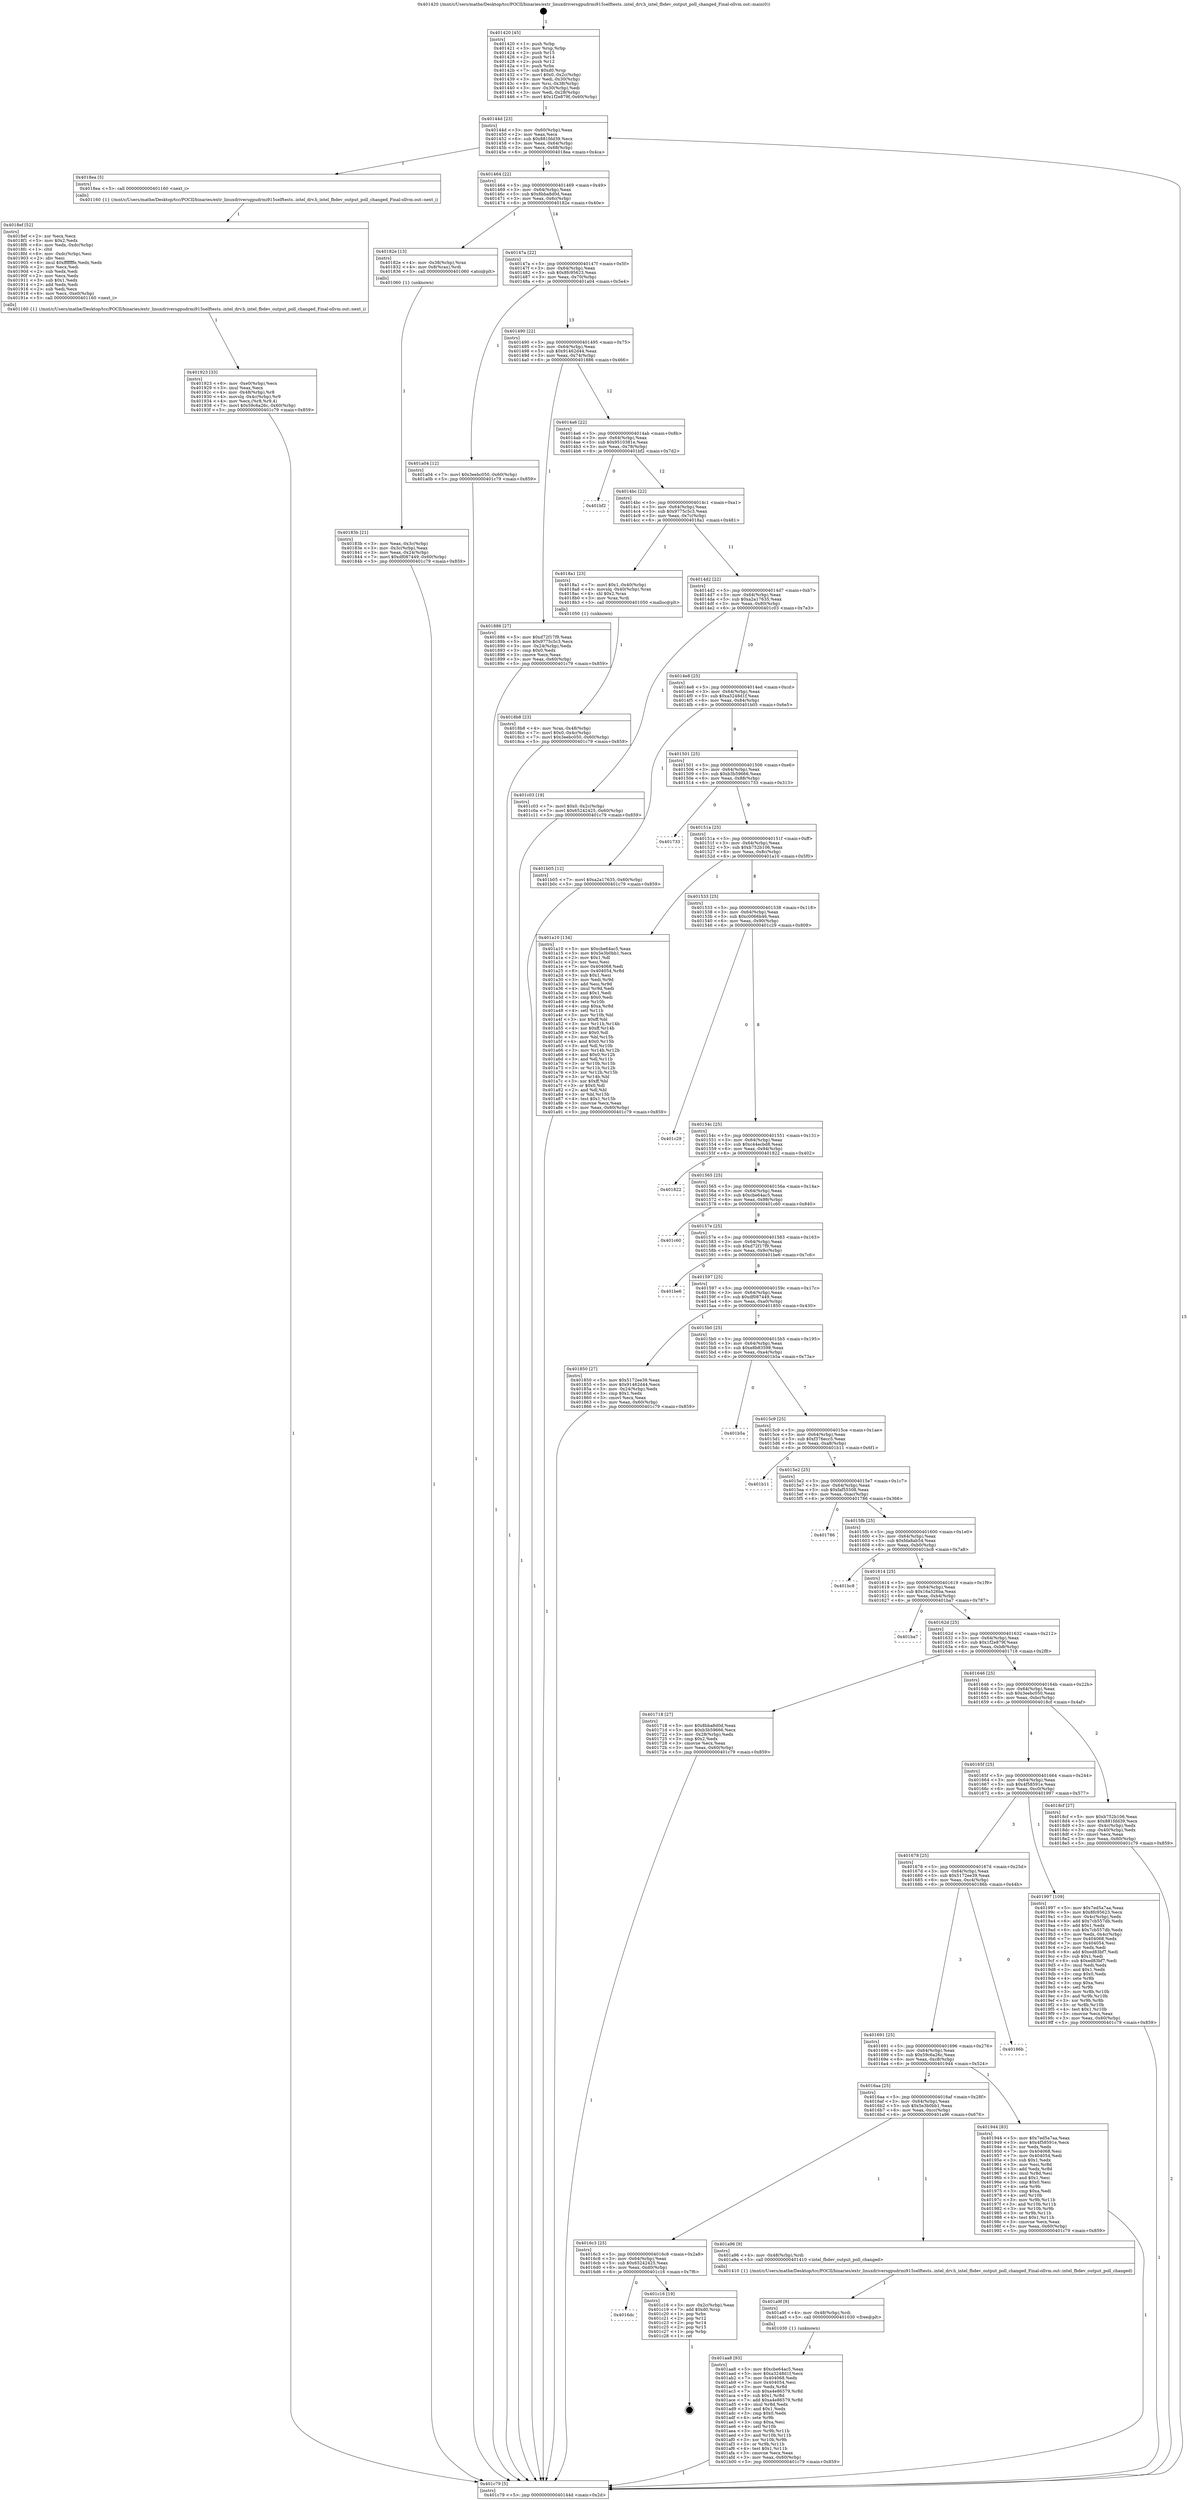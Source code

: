 digraph "0x401420" {
  label = "0x401420 (/mnt/c/Users/mathe/Desktop/tcc/POCII/binaries/extr_linuxdriversgpudrmi915selftests..intel_drv.h_intel_fbdev_output_poll_changed_Final-ollvm.out::main(0))"
  labelloc = "t"
  node[shape=record]

  Entry [label="",width=0.3,height=0.3,shape=circle,fillcolor=black,style=filled]
  "0x40144d" [label="{
     0x40144d [23]\l
     | [instrs]\l
     &nbsp;&nbsp;0x40144d \<+3\>: mov -0x60(%rbp),%eax\l
     &nbsp;&nbsp;0x401450 \<+2\>: mov %eax,%ecx\l
     &nbsp;&nbsp;0x401452 \<+6\>: sub $0x881fdd39,%ecx\l
     &nbsp;&nbsp;0x401458 \<+3\>: mov %eax,-0x64(%rbp)\l
     &nbsp;&nbsp;0x40145b \<+3\>: mov %ecx,-0x68(%rbp)\l
     &nbsp;&nbsp;0x40145e \<+6\>: je 00000000004018ea \<main+0x4ca\>\l
  }"]
  "0x4018ea" [label="{
     0x4018ea [5]\l
     | [instrs]\l
     &nbsp;&nbsp;0x4018ea \<+5\>: call 0000000000401160 \<next_i\>\l
     | [calls]\l
     &nbsp;&nbsp;0x401160 \{1\} (/mnt/c/Users/mathe/Desktop/tcc/POCII/binaries/extr_linuxdriversgpudrmi915selftests..intel_drv.h_intel_fbdev_output_poll_changed_Final-ollvm.out::next_i)\l
  }"]
  "0x401464" [label="{
     0x401464 [22]\l
     | [instrs]\l
     &nbsp;&nbsp;0x401464 \<+5\>: jmp 0000000000401469 \<main+0x49\>\l
     &nbsp;&nbsp;0x401469 \<+3\>: mov -0x64(%rbp),%eax\l
     &nbsp;&nbsp;0x40146c \<+5\>: sub $0x8bba8d0d,%eax\l
     &nbsp;&nbsp;0x401471 \<+3\>: mov %eax,-0x6c(%rbp)\l
     &nbsp;&nbsp;0x401474 \<+6\>: je 000000000040182e \<main+0x40e\>\l
  }"]
  Exit [label="",width=0.3,height=0.3,shape=circle,fillcolor=black,style=filled,peripheries=2]
  "0x40182e" [label="{
     0x40182e [13]\l
     | [instrs]\l
     &nbsp;&nbsp;0x40182e \<+4\>: mov -0x38(%rbp),%rax\l
     &nbsp;&nbsp;0x401832 \<+4\>: mov 0x8(%rax),%rdi\l
     &nbsp;&nbsp;0x401836 \<+5\>: call 0000000000401060 \<atoi@plt\>\l
     | [calls]\l
     &nbsp;&nbsp;0x401060 \{1\} (unknown)\l
  }"]
  "0x40147a" [label="{
     0x40147a [22]\l
     | [instrs]\l
     &nbsp;&nbsp;0x40147a \<+5\>: jmp 000000000040147f \<main+0x5f\>\l
     &nbsp;&nbsp;0x40147f \<+3\>: mov -0x64(%rbp),%eax\l
     &nbsp;&nbsp;0x401482 \<+5\>: sub $0x8fc95623,%eax\l
     &nbsp;&nbsp;0x401487 \<+3\>: mov %eax,-0x70(%rbp)\l
     &nbsp;&nbsp;0x40148a \<+6\>: je 0000000000401a04 \<main+0x5e4\>\l
  }"]
  "0x4016dc" [label="{
     0x4016dc\l
  }", style=dashed]
  "0x401a04" [label="{
     0x401a04 [12]\l
     | [instrs]\l
     &nbsp;&nbsp;0x401a04 \<+7\>: movl $0x3eebc050,-0x60(%rbp)\l
     &nbsp;&nbsp;0x401a0b \<+5\>: jmp 0000000000401c79 \<main+0x859\>\l
  }"]
  "0x401490" [label="{
     0x401490 [22]\l
     | [instrs]\l
     &nbsp;&nbsp;0x401490 \<+5\>: jmp 0000000000401495 \<main+0x75\>\l
     &nbsp;&nbsp;0x401495 \<+3\>: mov -0x64(%rbp),%eax\l
     &nbsp;&nbsp;0x401498 \<+5\>: sub $0x91462d44,%eax\l
     &nbsp;&nbsp;0x40149d \<+3\>: mov %eax,-0x74(%rbp)\l
     &nbsp;&nbsp;0x4014a0 \<+6\>: je 0000000000401886 \<main+0x466\>\l
  }"]
  "0x401c16" [label="{
     0x401c16 [19]\l
     | [instrs]\l
     &nbsp;&nbsp;0x401c16 \<+3\>: mov -0x2c(%rbp),%eax\l
     &nbsp;&nbsp;0x401c19 \<+7\>: add $0xd0,%rsp\l
     &nbsp;&nbsp;0x401c20 \<+1\>: pop %rbx\l
     &nbsp;&nbsp;0x401c21 \<+2\>: pop %r12\l
     &nbsp;&nbsp;0x401c23 \<+2\>: pop %r14\l
     &nbsp;&nbsp;0x401c25 \<+2\>: pop %r15\l
     &nbsp;&nbsp;0x401c27 \<+1\>: pop %rbp\l
     &nbsp;&nbsp;0x401c28 \<+1\>: ret\l
  }"]
  "0x401886" [label="{
     0x401886 [27]\l
     | [instrs]\l
     &nbsp;&nbsp;0x401886 \<+5\>: mov $0xd72f17f9,%eax\l
     &nbsp;&nbsp;0x40188b \<+5\>: mov $0x9775c5c3,%ecx\l
     &nbsp;&nbsp;0x401890 \<+3\>: mov -0x24(%rbp),%edx\l
     &nbsp;&nbsp;0x401893 \<+3\>: cmp $0x0,%edx\l
     &nbsp;&nbsp;0x401896 \<+3\>: cmove %ecx,%eax\l
     &nbsp;&nbsp;0x401899 \<+3\>: mov %eax,-0x60(%rbp)\l
     &nbsp;&nbsp;0x40189c \<+5\>: jmp 0000000000401c79 \<main+0x859\>\l
  }"]
  "0x4014a6" [label="{
     0x4014a6 [22]\l
     | [instrs]\l
     &nbsp;&nbsp;0x4014a6 \<+5\>: jmp 00000000004014ab \<main+0x8b\>\l
     &nbsp;&nbsp;0x4014ab \<+3\>: mov -0x64(%rbp),%eax\l
     &nbsp;&nbsp;0x4014ae \<+5\>: sub $0x9510381e,%eax\l
     &nbsp;&nbsp;0x4014b3 \<+3\>: mov %eax,-0x78(%rbp)\l
     &nbsp;&nbsp;0x4014b6 \<+6\>: je 0000000000401bf2 \<main+0x7d2\>\l
  }"]
  "0x401aa8" [label="{
     0x401aa8 [93]\l
     | [instrs]\l
     &nbsp;&nbsp;0x401aa8 \<+5\>: mov $0xcbe64ac5,%eax\l
     &nbsp;&nbsp;0x401aad \<+5\>: mov $0xa3248d1f,%ecx\l
     &nbsp;&nbsp;0x401ab2 \<+7\>: mov 0x404068,%edx\l
     &nbsp;&nbsp;0x401ab9 \<+7\>: mov 0x404054,%esi\l
     &nbsp;&nbsp;0x401ac0 \<+3\>: mov %edx,%r8d\l
     &nbsp;&nbsp;0x401ac3 \<+7\>: sub $0xa4e86579,%r8d\l
     &nbsp;&nbsp;0x401aca \<+4\>: sub $0x1,%r8d\l
     &nbsp;&nbsp;0x401ace \<+7\>: add $0xa4e86579,%r8d\l
     &nbsp;&nbsp;0x401ad5 \<+4\>: imul %r8d,%edx\l
     &nbsp;&nbsp;0x401ad9 \<+3\>: and $0x1,%edx\l
     &nbsp;&nbsp;0x401adc \<+3\>: cmp $0x0,%edx\l
     &nbsp;&nbsp;0x401adf \<+4\>: sete %r9b\l
     &nbsp;&nbsp;0x401ae3 \<+3\>: cmp $0xa,%esi\l
     &nbsp;&nbsp;0x401ae6 \<+4\>: setl %r10b\l
     &nbsp;&nbsp;0x401aea \<+3\>: mov %r9b,%r11b\l
     &nbsp;&nbsp;0x401aed \<+3\>: and %r10b,%r11b\l
     &nbsp;&nbsp;0x401af0 \<+3\>: xor %r10b,%r9b\l
     &nbsp;&nbsp;0x401af3 \<+3\>: or %r9b,%r11b\l
     &nbsp;&nbsp;0x401af6 \<+4\>: test $0x1,%r11b\l
     &nbsp;&nbsp;0x401afa \<+3\>: cmovne %ecx,%eax\l
     &nbsp;&nbsp;0x401afd \<+3\>: mov %eax,-0x60(%rbp)\l
     &nbsp;&nbsp;0x401b00 \<+5\>: jmp 0000000000401c79 \<main+0x859\>\l
  }"]
  "0x401bf2" [label="{
     0x401bf2\l
  }", style=dashed]
  "0x4014bc" [label="{
     0x4014bc [22]\l
     | [instrs]\l
     &nbsp;&nbsp;0x4014bc \<+5\>: jmp 00000000004014c1 \<main+0xa1\>\l
     &nbsp;&nbsp;0x4014c1 \<+3\>: mov -0x64(%rbp),%eax\l
     &nbsp;&nbsp;0x4014c4 \<+5\>: sub $0x9775c5c3,%eax\l
     &nbsp;&nbsp;0x4014c9 \<+3\>: mov %eax,-0x7c(%rbp)\l
     &nbsp;&nbsp;0x4014cc \<+6\>: je 00000000004018a1 \<main+0x481\>\l
  }"]
  "0x401a9f" [label="{
     0x401a9f [9]\l
     | [instrs]\l
     &nbsp;&nbsp;0x401a9f \<+4\>: mov -0x48(%rbp),%rdi\l
     &nbsp;&nbsp;0x401aa3 \<+5\>: call 0000000000401030 \<free@plt\>\l
     | [calls]\l
     &nbsp;&nbsp;0x401030 \{1\} (unknown)\l
  }"]
  "0x4018a1" [label="{
     0x4018a1 [23]\l
     | [instrs]\l
     &nbsp;&nbsp;0x4018a1 \<+7\>: movl $0x1,-0x40(%rbp)\l
     &nbsp;&nbsp;0x4018a8 \<+4\>: movslq -0x40(%rbp),%rax\l
     &nbsp;&nbsp;0x4018ac \<+4\>: shl $0x2,%rax\l
     &nbsp;&nbsp;0x4018b0 \<+3\>: mov %rax,%rdi\l
     &nbsp;&nbsp;0x4018b3 \<+5\>: call 0000000000401050 \<malloc@plt\>\l
     | [calls]\l
     &nbsp;&nbsp;0x401050 \{1\} (unknown)\l
  }"]
  "0x4014d2" [label="{
     0x4014d2 [22]\l
     | [instrs]\l
     &nbsp;&nbsp;0x4014d2 \<+5\>: jmp 00000000004014d7 \<main+0xb7\>\l
     &nbsp;&nbsp;0x4014d7 \<+3\>: mov -0x64(%rbp),%eax\l
     &nbsp;&nbsp;0x4014da \<+5\>: sub $0xa2a17635,%eax\l
     &nbsp;&nbsp;0x4014df \<+3\>: mov %eax,-0x80(%rbp)\l
     &nbsp;&nbsp;0x4014e2 \<+6\>: je 0000000000401c03 \<main+0x7e3\>\l
  }"]
  "0x4016c3" [label="{
     0x4016c3 [25]\l
     | [instrs]\l
     &nbsp;&nbsp;0x4016c3 \<+5\>: jmp 00000000004016c8 \<main+0x2a8\>\l
     &nbsp;&nbsp;0x4016c8 \<+3\>: mov -0x64(%rbp),%eax\l
     &nbsp;&nbsp;0x4016cb \<+5\>: sub $0x65242425,%eax\l
     &nbsp;&nbsp;0x4016d0 \<+6\>: mov %eax,-0xd0(%rbp)\l
     &nbsp;&nbsp;0x4016d6 \<+6\>: je 0000000000401c16 \<main+0x7f6\>\l
  }"]
  "0x401c03" [label="{
     0x401c03 [19]\l
     | [instrs]\l
     &nbsp;&nbsp;0x401c03 \<+7\>: movl $0x0,-0x2c(%rbp)\l
     &nbsp;&nbsp;0x401c0a \<+7\>: movl $0x65242425,-0x60(%rbp)\l
     &nbsp;&nbsp;0x401c11 \<+5\>: jmp 0000000000401c79 \<main+0x859\>\l
  }"]
  "0x4014e8" [label="{
     0x4014e8 [25]\l
     | [instrs]\l
     &nbsp;&nbsp;0x4014e8 \<+5\>: jmp 00000000004014ed \<main+0xcd\>\l
     &nbsp;&nbsp;0x4014ed \<+3\>: mov -0x64(%rbp),%eax\l
     &nbsp;&nbsp;0x4014f0 \<+5\>: sub $0xa3248d1f,%eax\l
     &nbsp;&nbsp;0x4014f5 \<+6\>: mov %eax,-0x84(%rbp)\l
     &nbsp;&nbsp;0x4014fb \<+6\>: je 0000000000401b05 \<main+0x6e5\>\l
  }"]
  "0x401a96" [label="{
     0x401a96 [9]\l
     | [instrs]\l
     &nbsp;&nbsp;0x401a96 \<+4\>: mov -0x48(%rbp),%rdi\l
     &nbsp;&nbsp;0x401a9a \<+5\>: call 0000000000401410 \<intel_fbdev_output_poll_changed\>\l
     | [calls]\l
     &nbsp;&nbsp;0x401410 \{1\} (/mnt/c/Users/mathe/Desktop/tcc/POCII/binaries/extr_linuxdriversgpudrmi915selftests..intel_drv.h_intel_fbdev_output_poll_changed_Final-ollvm.out::intel_fbdev_output_poll_changed)\l
  }"]
  "0x401b05" [label="{
     0x401b05 [12]\l
     | [instrs]\l
     &nbsp;&nbsp;0x401b05 \<+7\>: movl $0xa2a17635,-0x60(%rbp)\l
     &nbsp;&nbsp;0x401b0c \<+5\>: jmp 0000000000401c79 \<main+0x859\>\l
  }"]
  "0x401501" [label="{
     0x401501 [25]\l
     | [instrs]\l
     &nbsp;&nbsp;0x401501 \<+5\>: jmp 0000000000401506 \<main+0xe6\>\l
     &nbsp;&nbsp;0x401506 \<+3\>: mov -0x64(%rbp),%eax\l
     &nbsp;&nbsp;0x401509 \<+5\>: sub $0xb3b59666,%eax\l
     &nbsp;&nbsp;0x40150e \<+6\>: mov %eax,-0x88(%rbp)\l
     &nbsp;&nbsp;0x401514 \<+6\>: je 0000000000401733 \<main+0x313\>\l
  }"]
  "0x4016aa" [label="{
     0x4016aa [25]\l
     | [instrs]\l
     &nbsp;&nbsp;0x4016aa \<+5\>: jmp 00000000004016af \<main+0x28f\>\l
     &nbsp;&nbsp;0x4016af \<+3\>: mov -0x64(%rbp),%eax\l
     &nbsp;&nbsp;0x4016b2 \<+5\>: sub $0x5e3b0bb1,%eax\l
     &nbsp;&nbsp;0x4016b7 \<+6\>: mov %eax,-0xcc(%rbp)\l
     &nbsp;&nbsp;0x4016bd \<+6\>: je 0000000000401a96 \<main+0x676\>\l
  }"]
  "0x401733" [label="{
     0x401733\l
  }", style=dashed]
  "0x40151a" [label="{
     0x40151a [25]\l
     | [instrs]\l
     &nbsp;&nbsp;0x40151a \<+5\>: jmp 000000000040151f \<main+0xff\>\l
     &nbsp;&nbsp;0x40151f \<+3\>: mov -0x64(%rbp),%eax\l
     &nbsp;&nbsp;0x401522 \<+5\>: sub $0xb752b106,%eax\l
     &nbsp;&nbsp;0x401527 \<+6\>: mov %eax,-0x8c(%rbp)\l
     &nbsp;&nbsp;0x40152d \<+6\>: je 0000000000401a10 \<main+0x5f0\>\l
  }"]
  "0x401944" [label="{
     0x401944 [83]\l
     | [instrs]\l
     &nbsp;&nbsp;0x401944 \<+5\>: mov $0x7ed5a7aa,%eax\l
     &nbsp;&nbsp;0x401949 \<+5\>: mov $0x4f58591e,%ecx\l
     &nbsp;&nbsp;0x40194e \<+2\>: xor %edx,%edx\l
     &nbsp;&nbsp;0x401950 \<+7\>: mov 0x404068,%esi\l
     &nbsp;&nbsp;0x401957 \<+7\>: mov 0x404054,%edi\l
     &nbsp;&nbsp;0x40195e \<+3\>: sub $0x1,%edx\l
     &nbsp;&nbsp;0x401961 \<+3\>: mov %esi,%r8d\l
     &nbsp;&nbsp;0x401964 \<+3\>: add %edx,%r8d\l
     &nbsp;&nbsp;0x401967 \<+4\>: imul %r8d,%esi\l
     &nbsp;&nbsp;0x40196b \<+3\>: and $0x1,%esi\l
     &nbsp;&nbsp;0x40196e \<+3\>: cmp $0x0,%esi\l
     &nbsp;&nbsp;0x401971 \<+4\>: sete %r9b\l
     &nbsp;&nbsp;0x401975 \<+3\>: cmp $0xa,%edi\l
     &nbsp;&nbsp;0x401978 \<+4\>: setl %r10b\l
     &nbsp;&nbsp;0x40197c \<+3\>: mov %r9b,%r11b\l
     &nbsp;&nbsp;0x40197f \<+3\>: and %r10b,%r11b\l
     &nbsp;&nbsp;0x401982 \<+3\>: xor %r10b,%r9b\l
     &nbsp;&nbsp;0x401985 \<+3\>: or %r9b,%r11b\l
     &nbsp;&nbsp;0x401988 \<+4\>: test $0x1,%r11b\l
     &nbsp;&nbsp;0x40198c \<+3\>: cmovne %ecx,%eax\l
     &nbsp;&nbsp;0x40198f \<+3\>: mov %eax,-0x60(%rbp)\l
     &nbsp;&nbsp;0x401992 \<+5\>: jmp 0000000000401c79 \<main+0x859\>\l
  }"]
  "0x401a10" [label="{
     0x401a10 [134]\l
     | [instrs]\l
     &nbsp;&nbsp;0x401a10 \<+5\>: mov $0xcbe64ac5,%eax\l
     &nbsp;&nbsp;0x401a15 \<+5\>: mov $0x5e3b0bb1,%ecx\l
     &nbsp;&nbsp;0x401a1a \<+2\>: mov $0x1,%dl\l
     &nbsp;&nbsp;0x401a1c \<+2\>: xor %esi,%esi\l
     &nbsp;&nbsp;0x401a1e \<+7\>: mov 0x404068,%edi\l
     &nbsp;&nbsp;0x401a25 \<+8\>: mov 0x404054,%r8d\l
     &nbsp;&nbsp;0x401a2d \<+3\>: sub $0x1,%esi\l
     &nbsp;&nbsp;0x401a30 \<+3\>: mov %edi,%r9d\l
     &nbsp;&nbsp;0x401a33 \<+3\>: add %esi,%r9d\l
     &nbsp;&nbsp;0x401a36 \<+4\>: imul %r9d,%edi\l
     &nbsp;&nbsp;0x401a3a \<+3\>: and $0x1,%edi\l
     &nbsp;&nbsp;0x401a3d \<+3\>: cmp $0x0,%edi\l
     &nbsp;&nbsp;0x401a40 \<+4\>: sete %r10b\l
     &nbsp;&nbsp;0x401a44 \<+4\>: cmp $0xa,%r8d\l
     &nbsp;&nbsp;0x401a48 \<+4\>: setl %r11b\l
     &nbsp;&nbsp;0x401a4c \<+3\>: mov %r10b,%bl\l
     &nbsp;&nbsp;0x401a4f \<+3\>: xor $0xff,%bl\l
     &nbsp;&nbsp;0x401a52 \<+3\>: mov %r11b,%r14b\l
     &nbsp;&nbsp;0x401a55 \<+4\>: xor $0xff,%r14b\l
     &nbsp;&nbsp;0x401a59 \<+3\>: xor $0x0,%dl\l
     &nbsp;&nbsp;0x401a5c \<+3\>: mov %bl,%r15b\l
     &nbsp;&nbsp;0x401a5f \<+4\>: and $0x0,%r15b\l
     &nbsp;&nbsp;0x401a63 \<+3\>: and %dl,%r10b\l
     &nbsp;&nbsp;0x401a66 \<+3\>: mov %r14b,%r12b\l
     &nbsp;&nbsp;0x401a69 \<+4\>: and $0x0,%r12b\l
     &nbsp;&nbsp;0x401a6d \<+3\>: and %dl,%r11b\l
     &nbsp;&nbsp;0x401a70 \<+3\>: or %r10b,%r15b\l
     &nbsp;&nbsp;0x401a73 \<+3\>: or %r11b,%r12b\l
     &nbsp;&nbsp;0x401a76 \<+3\>: xor %r12b,%r15b\l
     &nbsp;&nbsp;0x401a79 \<+3\>: or %r14b,%bl\l
     &nbsp;&nbsp;0x401a7c \<+3\>: xor $0xff,%bl\l
     &nbsp;&nbsp;0x401a7f \<+3\>: or $0x0,%dl\l
     &nbsp;&nbsp;0x401a82 \<+2\>: and %dl,%bl\l
     &nbsp;&nbsp;0x401a84 \<+3\>: or %bl,%r15b\l
     &nbsp;&nbsp;0x401a87 \<+4\>: test $0x1,%r15b\l
     &nbsp;&nbsp;0x401a8b \<+3\>: cmovne %ecx,%eax\l
     &nbsp;&nbsp;0x401a8e \<+3\>: mov %eax,-0x60(%rbp)\l
     &nbsp;&nbsp;0x401a91 \<+5\>: jmp 0000000000401c79 \<main+0x859\>\l
  }"]
  "0x401533" [label="{
     0x401533 [25]\l
     | [instrs]\l
     &nbsp;&nbsp;0x401533 \<+5\>: jmp 0000000000401538 \<main+0x118\>\l
     &nbsp;&nbsp;0x401538 \<+3\>: mov -0x64(%rbp),%eax\l
     &nbsp;&nbsp;0x40153b \<+5\>: sub $0xc0066b46,%eax\l
     &nbsp;&nbsp;0x401540 \<+6\>: mov %eax,-0x90(%rbp)\l
     &nbsp;&nbsp;0x401546 \<+6\>: je 0000000000401c29 \<main+0x809\>\l
  }"]
  "0x401691" [label="{
     0x401691 [25]\l
     | [instrs]\l
     &nbsp;&nbsp;0x401691 \<+5\>: jmp 0000000000401696 \<main+0x276\>\l
     &nbsp;&nbsp;0x401696 \<+3\>: mov -0x64(%rbp),%eax\l
     &nbsp;&nbsp;0x401699 \<+5\>: sub $0x59c6a26c,%eax\l
     &nbsp;&nbsp;0x40169e \<+6\>: mov %eax,-0xc8(%rbp)\l
     &nbsp;&nbsp;0x4016a4 \<+6\>: je 0000000000401944 \<main+0x524\>\l
  }"]
  "0x401c29" [label="{
     0x401c29\l
  }", style=dashed]
  "0x40154c" [label="{
     0x40154c [25]\l
     | [instrs]\l
     &nbsp;&nbsp;0x40154c \<+5\>: jmp 0000000000401551 \<main+0x131\>\l
     &nbsp;&nbsp;0x401551 \<+3\>: mov -0x64(%rbp),%eax\l
     &nbsp;&nbsp;0x401554 \<+5\>: sub $0xc44ecbd8,%eax\l
     &nbsp;&nbsp;0x401559 \<+6\>: mov %eax,-0x94(%rbp)\l
     &nbsp;&nbsp;0x40155f \<+6\>: je 0000000000401822 \<main+0x402\>\l
  }"]
  "0x40186b" [label="{
     0x40186b\l
  }", style=dashed]
  "0x401822" [label="{
     0x401822\l
  }", style=dashed]
  "0x401565" [label="{
     0x401565 [25]\l
     | [instrs]\l
     &nbsp;&nbsp;0x401565 \<+5\>: jmp 000000000040156a \<main+0x14a\>\l
     &nbsp;&nbsp;0x40156a \<+3\>: mov -0x64(%rbp),%eax\l
     &nbsp;&nbsp;0x40156d \<+5\>: sub $0xcbe64ac5,%eax\l
     &nbsp;&nbsp;0x401572 \<+6\>: mov %eax,-0x98(%rbp)\l
     &nbsp;&nbsp;0x401578 \<+6\>: je 0000000000401c60 \<main+0x840\>\l
  }"]
  "0x401678" [label="{
     0x401678 [25]\l
     | [instrs]\l
     &nbsp;&nbsp;0x401678 \<+5\>: jmp 000000000040167d \<main+0x25d\>\l
     &nbsp;&nbsp;0x40167d \<+3\>: mov -0x64(%rbp),%eax\l
     &nbsp;&nbsp;0x401680 \<+5\>: sub $0x5172ee39,%eax\l
     &nbsp;&nbsp;0x401685 \<+6\>: mov %eax,-0xc4(%rbp)\l
     &nbsp;&nbsp;0x40168b \<+6\>: je 000000000040186b \<main+0x44b\>\l
  }"]
  "0x401c60" [label="{
     0x401c60\l
  }", style=dashed]
  "0x40157e" [label="{
     0x40157e [25]\l
     | [instrs]\l
     &nbsp;&nbsp;0x40157e \<+5\>: jmp 0000000000401583 \<main+0x163\>\l
     &nbsp;&nbsp;0x401583 \<+3\>: mov -0x64(%rbp),%eax\l
     &nbsp;&nbsp;0x401586 \<+5\>: sub $0xd72f17f9,%eax\l
     &nbsp;&nbsp;0x40158b \<+6\>: mov %eax,-0x9c(%rbp)\l
     &nbsp;&nbsp;0x401591 \<+6\>: je 0000000000401be6 \<main+0x7c6\>\l
  }"]
  "0x401997" [label="{
     0x401997 [109]\l
     | [instrs]\l
     &nbsp;&nbsp;0x401997 \<+5\>: mov $0x7ed5a7aa,%eax\l
     &nbsp;&nbsp;0x40199c \<+5\>: mov $0x8fc95623,%ecx\l
     &nbsp;&nbsp;0x4019a1 \<+3\>: mov -0x4c(%rbp),%edx\l
     &nbsp;&nbsp;0x4019a4 \<+6\>: add $0x7cb557db,%edx\l
     &nbsp;&nbsp;0x4019aa \<+3\>: add $0x1,%edx\l
     &nbsp;&nbsp;0x4019ad \<+6\>: sub $0x7cb557db,%edx\l
     &nbsp;&nbsp;0x4019b3 \<+3\>: mov %edx,-0x4c(%rbp)\l
     &nbsp;&nbsp;0x4019b6 \<+7\>: mov 0x404068,%edx\l
     &nbsp;&nbsp;0x4019bd \<+7\>: mov 0x404054,%esi\l
     &nbsp;&nbsp;0x4019c4 \<+2\>: mov %edx,%edi\l
     &nbsp;&nbsp;0x4019c6 \<+6\>: add $0xed83bf7,%edi\l
     &nbsp;&nbsp;0x4019cc \<+3\>: sub $0x1,%edi\l
     &nbsp;&nbsp;0x4019cf \<+6\>: sub $0xed83bf7,%edi\l
     &nbsp;&nbsp;0x4019d5 \<+3\>: imul %edi,%edx\l
     &nbsp;&nbsp;0x4019d8 \<+3\>: and $0x1,%edx\l
     &nbsp;&nbsp;0x4019db \<+3\>: cmp $0x0,%edx\l
     &nbsp;&nbsp;0x4019de \<+4\>: sete %r8b\l
     &nbsp;&nbsp;0x4019e2 \<+3\>: cmp $0xa,%esi\l
     &nbsp;&nbsp;0x4019e5 \<+4\>: setl %r9b\l
     &nbsp;&nbsp;0x4019e9 \<+3\>: mov %r8b,%r10b\l
     &nbsp;&nbsp;0x4019ec \<+3\>: and %r9b,%r10b\l
     &nbsp;&nbsp;0x4019ef \<+3\>: xor %r9b,%r8b\l
     &nbsp;&nbsp;0x4019f2 \<+3\>: or %r8b,%r10b\l
     &nbsp;&nbsp;0x4019f5 \<+4\>: test $0x1,%r10b\l
     &nbsp;&nbsp;0x4019f9 \<+3\>: cmovne %ecx,%eax\l
     &nbsp;&nbsp;0x4019fc \<+3\>: mov %eax,-0x60(%rbp)\l
     &nbsp;&nbsp;0x4019ff \<+5\>: jmp 0000000000401c79 \<main+0x859\>\l
  }"]
  "0x401be6" [label="{
     0x401be6\l
  }", style=dashed]
  "0x401597" [label="{
     0x401597 [25]\l
     | [instrs]\l
     &nbsp;&nbsp;0x401597 \<+5\>: jmp 000000000040159c \<main+0x17c\>\l
     &nbsp;&nbsp;0x40159c \<+3\>: mov -0x64(%rbp),%eax\l
     &nbsp;&nbsp;0x40159f \<+5\>: sub $0xdf087449,%eax\l
     &nbsp;&nbsp;0x4015a4 \<+6\>: mov %eax,-0xa0(%rbp)\l
     &nbsp;&nbsp;0x4015aa \<+6\>: je 0000000000401850 \<main+0x430\>\l
  }"]
  "0x401923" [label="{
     0x401923 [33]\l
     | [instrs]\l
     &nbsp;&nbsp;0x401923 \<+6\>: mov -0xe0(%rbp),%ecx\l
     &nbsp;&nbsp;0x401929 \<+3\>: imul %eax,%ecx\l
     &nbsp;&nbsp;0x40192c \<+4\>: mov -0x48(%rbp),%r8\l
     &nbsp;&nbsp;0x401930 \<+4\>: movslq -0x4c(%rbp),%r9\l
     &nbsp;&nbsp;0x401934 \<+4\>: mov %ecx,(%r8,%r9,4)\l
     &nbsp;&nbsp;0x401938 \<+7\>: movl $0x59c6a26c,-0x60(%rbp)\l
     &nbsp;&nbsp;0x40193f \<+5\>: jmp 0000000000401c79 \<main+0x859\>\l
  }"]
  "0x401850" [label="{
     0x401850 [27]\l
     | [instrs]\l
     &nbsp;&nbsp;0x401850 \<+5\>: mov $0x5172ee39,%eax\l
     &nbsp;&nbsp;0x401855 \<+5\>: mov $0x91462d44,%ecx\l
     &nbsp;&nbsp;0x40185a \<+3\>: mov -0x24(%rbp),%edx\l
     &nbsp;&nbsp;0x40185d \<+3\>: cmp $0x1,%edx\l
     &nbsp;&nbsp;0x401860 \<+3\>: cmovl %ecx,%eax\l
     &nbsp;&nbsp;0x401863 \<+3\>: mov %eax,-0x60(%rbp)\l
     &nbsp;&nbsp;0x401866 \<+5\>: jmp 0000000000401c79 \<main+0x859\>\l
  }"]
  "0x4015b0" [label="{
     0x4015b0 [25]\l
     | [instrs]\l
     &nbsp;&nbsp;0x4015b0 \<+5\>: jmp 00000000004015b5 \<main+0x195\>\l
     &nbsp;&nbsp;0x4015b5 \<+3\>: mov -0x64(%rbp),%eax\l
     &nbsp;&nbsp;0x4015b8 \<+5\>: sub $0xe8b83598,%eax\l
     &nbsp;&nbsp;0x4015bd \<+6\>: mov %eax,-0xa4(%rbp)\l
     &nbsp;&nbsp;0x4015c3 \<+6\>: je 0000000000401b5a \<main+0x73a\>\l
  }"]
  "0x4018ef" [label="{
     0x4018ef [52]\l
     | [instrs]\l
     &nbsp;&nbsp;0x4018ef \<+2\>: xor %ecx,%ecx\l
     &nbsp;&nbsp;0x4018f1 \<+5\>: mov $0x2,%edx\l
     &nbsp;&nbsp;0x4018f6 \<+6\>: mov %edx,-0xdc(%rbp)\l
     &nbsp;&nbsp;0x4018fc \<+1\>: cltd\l
     &nbsp;&nbsp;0x4018fd \<+6\>: mov -0xdc(%rbp),%esi\l
     &nbsp;&nbsp;0x401903 \<+2\>: idiv %esi\l
     &nbsp;&nbsp;0x401905 \<+6\>: imul $0xfffffffe,%edx,%edx\l
     &nbsp;&nbsp;0x40190b \<+2\>: mov %ecx,%edi\l
     &nbsp;&nbsp;0x40190d \<+2\>: sub %edx,%edi\l
     &nbsp;&nbsp;0x40190f \<+2\>: mov %ecx,%edx\l
     &nbsp;&nbsp;0x401911 \<+3\>: sub $0x1,%edx\l
     &nbsp;&nbsp;0x401914 \<+2\>: add %edx,%edi\l
     &nbsp;&nbsp;0x401916 \<+2\>: sub %edi,%ecx\l
     &nbsp;&nbsp;0x401918 \<+6\>: mov %ecx,-0xe0(%rbp)\l
     &nbsp;&nbsp;0x40191e \<+5\>: call 0000000000401160 \<next_i\>\l
     | [calls]\l
     &nbsp;&nbsp;0x401160 \{1\} (/mnt/c/Users/mathe/Desktop/tcc/POCII/binaries/extr_linuxdriversgpudrmi915selftests..intel_drv.h_intel_fbdev_output_poll_changed_Final-ollvm.out::next_i)\l
  }"]
  "0x401b5a" [label="{
     0x401b5a\l
  }", style=dashed]
  "0x4015c9" [label="{
     0x4015c9 [25]\l
     | [instrs]\l
     &nbsp;&nbsp;0x4015c9 \<+5\>: jmp 00000000004015ce \<main+0x1ae\>\l
     &nbsp;&nbsp;0x4015ce \<+3\>: mov -0x64(%rbp),%eax\l
     &nbsp;&nbsp;0x4015d1 \<+5\>: sub $0xf376ecc5,%eax\l
     &nbsp;&nbsp;0x4015d6 \<+6\>: mov %eax,-0xa8(%rbp)\l
     &nbsp;&nbsp;0x4015dc \<+6\>: je 0000000000401b11 \<main+0x6f1\>\l
  }"]
  "0x40165f" [label="{
     0x40165f [25]\l
     | [instrs]\l
     &nbsp;&nbsp;0x40165f \<+5\>: jmp 0000000000401664 \<main+0x244\>\l
     &nbsp;&nbsp;0x401664 \<+3\>: mov -0x64(%rbp),%eax\l
     &nbsp;&nbsp;0x401667 \<+5\>: sub $0x4f58591e,%eax\l
     &nbsp;&nbsp;0x40166c \<+6\>: mov %eax,-0xc0(%rbp)\l
     &nbsp;&nbsp;0x401672 \<+6\>: je 0000000000401997 \<main+0x577\>\l
  }"]
  "0x401b11" [label="{
     0x401b11\l
  }", style=dashed]
  "0x4015e2" [label="{
     0x4015e2 [25]\l
     | [instrs]\l
     &nbsp;&nbsp;0x4015e2 \<+5\>: jmp 00000000004015e7 \<main+0x1c7\>\l
     &nbsp;&nbsp;0x4015e7 \<+3\>: mov -0x64(%rbp),%eax\l
     &nbsp;&nbsp;0x4015ea \<+5\>: sub $0xfaf55508,%eax\l
     &nbsp;&nbsp;0x4015ef \<+6\>: mov %eax,-0xac(%rbp)\l
     &nbsp;&nbsp;0x4015f5 \<+6\>: je 0000000000401786 \<main+0x366\>\l
  }"]
  "0x4018cf" [label="{
     0x4018cf [27]\l
     | [instrs]\l
     &nbsp;&nbsp;0x4018cf \<+5\>: mov $0xb752b106,%eax\l
     &nbsp;&nbsp;0x4018d4 \<+5\>: mov $0x881fdd39,%ecx\l
     &nbsp;&nbsp;0x4018d9 \<+3\>: mov -0x4c(%rbp),%edx\l
     &nbsp;&nbsp;0x4018dc \<+3\>: cmp -0x40(%rbp),%edx\l
     &nbsp;&nbsp;0x4018df \<+3\>: cmovl %ecx,%eax\l
     &nbsp;&nbsp;0x4018e2 \<+3\>: mov %eax,-0x60(%rbp)\l
     &nbsp;&nbsp;0x4018e5 \<+5\>: jmp 0000000000401c79 \<main+0x859\>\l
  }"]
  "0x401786" [label="{
     0x401786\l
  }", style=dashed]
  "0x4015fb" [label="{
     0x4015fb [25]\l
     | [instrs]\l
     &nbsp;&nbsp;0x4015fb \<+5\>: jmp 0000000000401600 \<main+0x1e0\>\l
     &nbsp;&nbsp;0x401600 \<+3\>: mov -0x64(%rbp),%eax\l
     &nbsp;&nbsp;0x401603 \<+5\>: sub $0xfda8ab54,%eax\l
     &nbsp;&nbsp;0x401608 \<+6\>: mov %eax,-0xb0(%rbp)\l
     &nbsp;&nbsp;0x40160e \<+6\>: je 0000000000401bc8 \<main+0x7a8\>\l
  }"]
  "0x4018b8" [label="{
     0x4018b8 [23]\l
     | [instrs]\l
     &nbsp;&nbsp;0x4018b8 \<+4\>: mov %rax,-0x48(%rbp)\l
     &nbsp;&nbsp;0x4018bc \<+7\>: movl $0x0,-0x4c(%rbp)\l
     &nbsp;&nbsp;0x4018c3 \<+7\>: movl $0x3eebc050,-0x60(%rbp)\l
     &nbsp;&nbsp;0x4018ca \<+5\>: jmp 0000000000401c79 \<main+0x859\>\l
  }"]
  "0x401bc8" [label="{
     0x401bc8\l
  }", style=dashed]
  "0x401614" [label="{
     0x401614 [25]\l
     | [instrs]\l
     &nbsp;&nbsp;0x401614 \<+5\>: jmp 0000000000401619 \<main+0x1f9\>\l
     &nbsp;&nbsp;0x401619 \<+3\>: mov -0x64(%rbp),%eax\l
     &nbsp;&nbsp;0x40161c \<+5\>: sub $0x16a526ba,%eax\l
     &nbsp;&nbsp;0x401621 \<+6\>: mov %eax,-0xb4(%rbp)\l
     &nbsp;&nbsp;0x401627 \<+6\>: je 0000000000401ba7 \<main+0x787\>\l
  }"]
  "0x40183b" [label="{
     0x40183b [21]\l
     | [instrs]\l
     &nbsp;&nbsp;0x40183b \<+3\>: mov %eax,-0x3c(%rbp)\l
     &nbsp;&nbsp;0x40183e \<+3\>: mov -0x3c(%rbp),%eax\l
     &nbsp;&nbsp;0x401841 \<+3\>: mov %eax,-0x24(%rbp)\l
     &nbsp;&nbsp;0x401844 \<+7\>: movl $0xdf087449,-0x60(%rbp)\l
     &nbsp;&nbsp;0x40184b \<+5\>: jmp 0000000000401c79 \<main+0x859\>\l
  }"]
  "0x401ba7" [label="{
     0x401ba7\l
  }", style=dashed]
  "0x40162d" [label="{
     0x40162d [25]\l
     | [instrs]\l
     &nbsp;&nbsp;0x40162d \<+5\>: jmp 0000000000401632 \<main+0x212\>\l
     &nbsp;&nbsp;0x401632 \<+3\>: mov -0x64(%rbp),%eax\l
     &nbsp;&nbsp;0x401635 \<+5\>: sub $0x1f2e879f,%eax\l
     &nbsp;&nbsp;0x40163a \<+6\>: mov %eax,-0xb8(%rbp)\l
     &nbsp;&nbsp;0x401640 \<+6\>: je 0000000000401718 \<main+0x2f8\>\l
  }"]
  "0x401420" [label="{
     0x401420 [45]\l
     | [instrs]\l
     &nbsp;&nbsp;0x401420 \<+1\>: push %rbp\l
     &nbsp;&nbsp;0x401421 \<+3\>: mov %rsp,%rbp\l
     &nbsp;&nbsp;0x401424 \<+2\>: push %r15\l
     &nbsp;&nbsp;0x401426 \<+2\>: push %r14\l
     &nbsp;&nbsp;0x401428 \<+2\>: push %r12\l
     &nbsp;&nbsp;0x40142a \<+1\>: push %rbx\l
     &nbsp;&nbsp;0x40142b \<+7\>: sub $0xd0,%rsp\l
     &nbsp;&nbsp;0x401432 \<+7\>: movl $0x0,-0x2c(%rbp)\l
     &nbsp;&nbsp;0x401439 \<+3\>: mov %edi,-0x30(%rbp)\l
     &nbsp;&nbsp;0x40143c \<+4\>: mov %rsi,-0x38(%rbp)\l
     &nbsp;&nbsp;0x401440 \<+3\>: mov -0x30(%rbp),%edi\l
     &nbsp;&nbsp;0x401443 \<+3\>: mov %edi,-0x28(%rbp)\l
     &nbsp;&nbsp;0x401446 \<+7\>: movl $0x1f2e879f,-0x60(%rbp)\l
  }"]
  "0x401718" [label="{
     0x401718 [27]\l
     | [instrs]\l
     &nbsp;&nbsp;0x401718 \<+5\>: mov $0x8bba8d0d,%eax\l
     &nbsp;&nbsp;0x40171d \<+5\>: mov $0xb3b59666,%ecx\l
     &nbsp;&nbsp;0x401722 \<+3\>: mov -0x28(%rbp),%edx\l
     &nbsp;&nbsp;0x401725 \<+3\>: cmp $0x2,%edx\l
     &nbsp;&nbsp;0x401728 \<+3\>: cmovne %ecx,%eax\l
     &nbsp;&nbsp;0x40172b \<+3\>: mov %eax,-0x60(%rbp)\l
     &nbsp;&nbsp;0x40172e \<+5\>: jmp 0000000000401c79 \<main+0x859\>\l
  }"]
  "0x401646" [label="{
     0x401646 [25]\l
     | [instrs]\l
     &nbsp;&nbsp;0x401646 \<+5\>: jmp 000000000040164b \<main+0x22b\>\l
     &nbsp;&nbsp;0x40164b \<+3\>: mov -0x64(%rbp),%eax\l
     &nbsp;&nbsp;0x40164e \<+5\>: sub $0x3eebc050,%eax\l
     &nbsp;&nbsp;0x401653 \<+6\>: mov %eax,-0xbc(%rbp)\l
     &nbsp;&nbsp;0x401659 \<+6\>: je 00000000004018cf \<main+0x4af\>\l
  }"]
  "0x401c79" [label="{
     0x401c79 [5]\l
     | [instrs]\l
     &nbsp;&nbsp;0x401c79 \<+5\>: jmp 000000000040144d \<main+0x2d\>\l
  }"]
  Entry -> "0x401420" [label=" 1"]
  "0x40144d" -> "0x4018ea" [label=" 1"]
  "0x40144d" -> "0x401464" [label=" 15"]
  "0x401c16" -> Exit [label=" 1"]
  "0x401464" -> "0x40182e" [label=" 1"]
  "0x401464" -> "0x40147a" [label=" 14"]
  "0x4016c3" -> "0x4016dc" [label=" 0"]
  "0x40147a" -> "0x401a04" [label=" 1"]
  "0x40147a" -> "0x401490" [label=" 13"]
  "0x4016c3" -> "0x401c16" [label=" 1"]
  "0x401490" -> "0x401886" [label=" 1"]
  "0x401490" -> "0x4014a6" [label=" 12"]
  "0x401c03" -> "0x401c79" [label=" 1"]
  "0x4014a6" -> "0x401bf2" [label=" 0"]
  "0x4014a6" -> "0x4014bc" [label=" 12"]
  "0x401b05" -> "0x401c79" [label=" 1"]
  "0x4014bc" -> "0x4018a1" [label=" 1"]
  "0x4014bc" -> "0x4014d2" [label=" 11"]
  "0x401aa8" -> "0x401c79" [label=" 1"]
  "0x4014d2" -> "0x401c03" [label=" 1"]
  "0x4014d2" -> "0x4014e8" [label=" 10"]
  "0x401a9f" -> "0x401aa8" [label=" 1"]
  "0x4014e8" -> "0x401b05" [label=" 1"]
  "0x4014e8" -> "0x401501" [label=" 9"]
  "0x401a96" -> "0x401a9f" [label=" 1"]
  "0x401501" -> "0x401733" [label=" 0"]
  "0x401501" -> "0x40151a" [label=" 9"]
  "0x4016aa" -> "0x401a96" [label=" 1"]
  "0x40151a" -> "0x401a10" [label=" 1"]
  "0x40151a" -> "0x401533" [label=" 8"]
  "0x4016aa" -> "0x4016c3" [label=" 1"]
  "0x401533" -> "0x401c29" [label=" 0"]
  "0x401533" -> "0x40154c" [label=" 8"]
  "0x401a04" -> "0x401c79" [label=" 1"]
  "0x40154c" -> "0x401822" [label=" 0"]
  "0x40154c" -> "0x401565" [label=" 8"]
  "0x401997" -> "0x401c79" [label=" 1"]
  "0x401565" -> "0x401c60" [label=" 0"]
  "0x401565" -> "0x40157e" [label=" 8"]
  "0x401691" -> "0x4016aa" [label=" 2"]
  "0x40157e" -> "0x401be6" [label=" 0"]
  "0x40157e" -> "0x401597" [label=" 8"]
  "0x401691" -> "0x401944" [label=" 1"]
  "0x401597" -> "0x401850" [label=" 1"]
  "0x401597" -> "0x4015b0" [label=" 7"]
  "0x401678" -> "0x401691" [label=" 3"]
  "0x4015b0" -> "0x401b5a" [label=" 0"]
  "0x4015b0" -> "0x4015c9" [label=" 7"]
  "0x401678" -> "0x40186b" [label=" 0"]
  "0x4015c9" -> "0x401b11" [label=" 0"]
  "0x4015c9" -> "0x4015e2" [label=" 7"]
  "0x401944" -> "0x401c79" [label=" 1"]
  "0x4015e2" -> "0x401786" [label=" 0"]
  "0x4015e2" -> "0x4015fb" [label=" 7"]
  "0x40165f" -> "0x401678" [label=" 3"]
  "0x4015fb" -> "0x401bc8" [label=" 0"]
  "0x4015fb" -> "0x401614" [label=" 7"]
  "0x401a10" -> "0x401c79" [label=" 1"]
  "0x401614" -> "0x401ba7" [label=" 0"]
  "0x401614" -> "0x40162d" [label=" 7"]
  "0x401923" -> "0x401c79" [label=" 1"]
  "0x40162d" -> "0x401718" [label=" 1"]
  "0x40162d" -> "0x401646" [label=" 6"]
  "0x401718" -> "0x401c79" [label=" 1"]
  "0x401420" -> "0x40144d" [label=" 1"]
  "0x401c79" -> "0x40144d" [label=" 15"]
  "0x40182e" -> "0x40183b" [label=" 1"]
  "0x40183b" -> "0x401c79" [label=" 1"]
  "0x401850" -> "0x401c79" [label=" 1"]
  "0x401886" -> "0x401c79" [label=" 1"]
  "0x4018a1" -> "0x4018b8" [label=" 1"]
  "0x4018b8" -> "0x401c79" [label=" 1"]
  "0x40165f" -> "0x401997" [label=" 1"]
  "0x401646" -> "0x4018cf" [label=" 2"]
  "0x401646" -> "0x40165f" [label=" 4"]
  "0x4018cf" -> "0x401c79" [label=" 2"]
  "0x4018ea" -> "0x4018ef" [label=" 1"]
  "0x4018ef" -> "0x401923" [label=" 1"]
}
